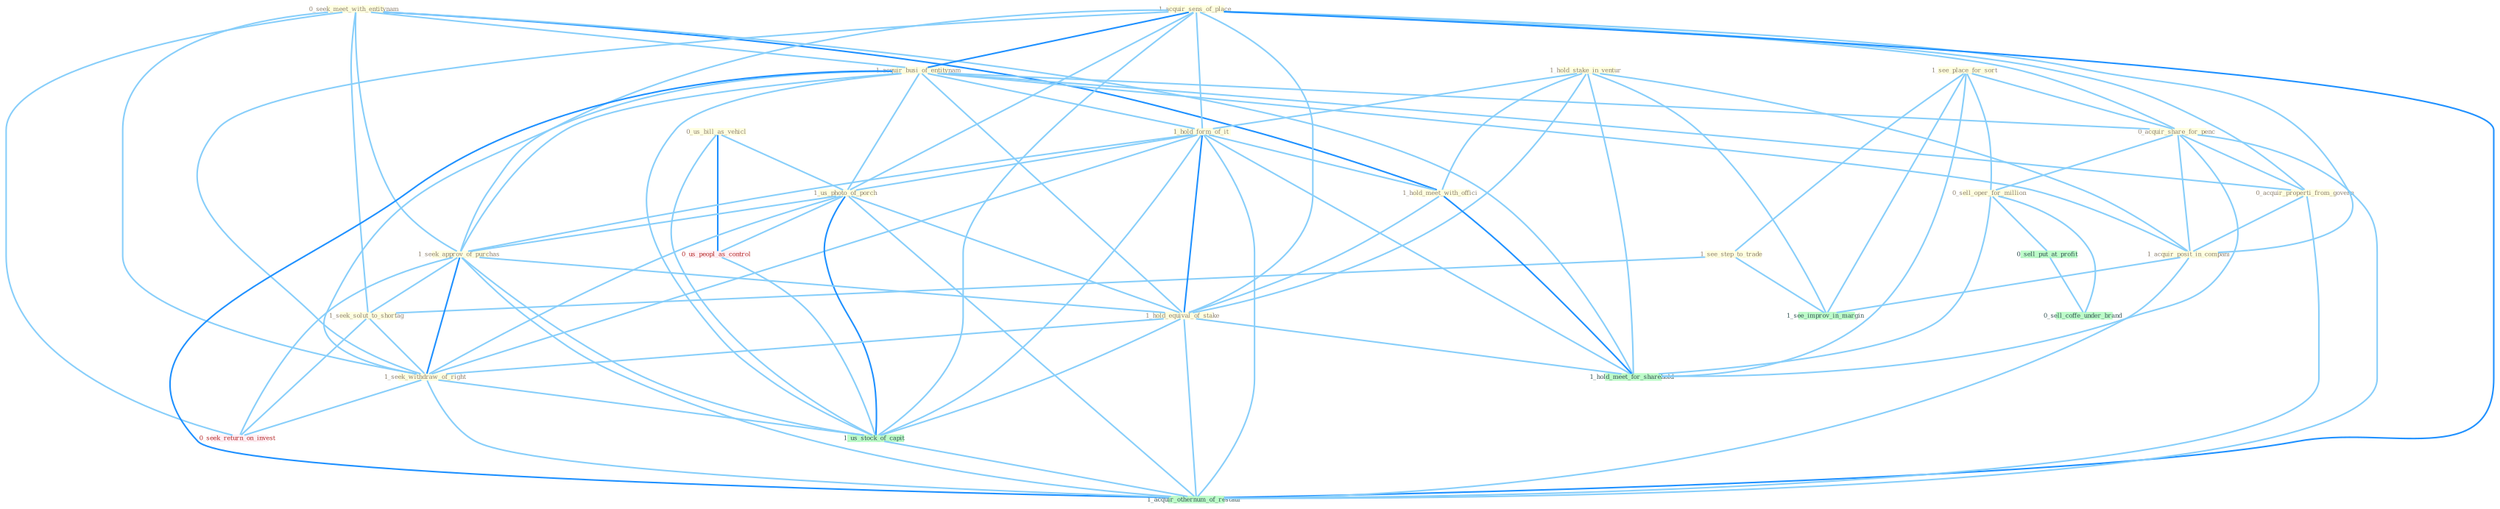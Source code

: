Graph G{ 
    node
    [shape=polygon,style=filled,width=.5,height=.06,color="#BDFCC9",fixedsize=true,fontsize=4,
    fontcolor="#2f4f4f"];
    {node
    [color="#ffffe0", fontcolor="#8b7d6b"] "0_seek_meet_with_entitynam " "1_acquir_sens_of_place " "0_us_bill_as_vehicl " "1_acquir_busi_of_entitynam " "1_hold_stake_in_ventur " "1_see_place_for_sort " "1_see_step_to_trade " "1_hold_form_of_it " "1_us_photo_of_porch " "0_acquir_share_for_penc " "1_hold_meet_with_offici " "0_sell_oper_for_million " "1_seek_approv_of_purchas " "0_acquir_properti_from_govern " "1_acquir_posit_in_compani " "1_hold_equival_of_stake " "1_seek_solut_to_shortag " "1_seek_withdraw_of_right "}
{node [color="#fff0f5", fontcolor="#b22222"] "0_us_peopl_as_control " "0_seek_return_on_invest "}
edge [color="#B0E2FF"];

	"0_seek_meet_with_entitynam " -- "1_acquir_busi_of_entitynam " [w="1", color="#87cefa" ];
	"0_seek_meet_with_entitynam " -- "1_hold_meet_with_offici " [w="2", color="#1e90ff" , len=0.8];
	"0_seek_meet_with_entitynam " -- "1_seek_approv_of_purchas " [w="1", color="#87cefa" ];
	"0_seek_meet_with_entitynam " -- "1_seek_solut_to_shortag " [w="1", color="#87cefa" ];
	"0_seek_meet_with_entitynam " -- "1_seek_withdraw_of_right " [w="1", color="#87cefa" ];
	"0_seek_meet_with_entitynam " -- "0_seek_return_on_invest " [w="1", color="#87cefa" ];
	"0_seek_meet_with_entitynam " -- "1_hold_meet_for_sharehold " [w="1", color="#87cefa" ];
	"1_acquir_sens_of_place " -- "1_acquir_busi_of_entitynam " [w="2", color="#1e90ff" , len=0.8];
	"1_acquir_sens_of_place " -- "1_hold_form_of_it " [w="1", color="#87cefa" ];
	"1_acquir_sens_of_place " -- "1_us_photo_of_porch " [w="1", color="#87cefa" ];
	"1_acquir_sens_of_place " -- "0_acquir_share_for_penc " [w="1", color="#87cefa" ];
	"1_acquir_sens_of_place " -- "1_seek_approv_of_purchas " [w="1", color="#87cefa" ];
	"1_acquir_sens_of_place " -- "0_acquir_properti_from_govern " [w="1", color="#87cefa" ];
	"1_acquir_sens_of_place " -- "1_acquir_posit_in_compani " [w="1", color="#87cefa" ];
	"1_acquir_sens_of_place " -- "1_hold_equival_of_stake " [w="1", color="#87cefa" ];
	"1_acquir_sens_of_place " -- "1_seek_withdraw_of_right " [w="1", color="#87cefa" ];
	"1_acquir_sens_of_place " -- "1_us_stock_of_capit " [w="1", color="#87cefa" ];
	"1_acquir_sens_of_place " -- "1_acquir_othernum_of_restaur " [w="2", color="#1e90ff" , len=0.8];
	"0_us_bill_as_vehicl " -- "1_us_photo_of_porch " [w="1", color="#87cefa" ];
	"0_us_bill_as_vehicl " -- "0_us_peopl_as_control " [w="2", color="#1e90ff" , len=0.8];
	"0_us_bill_as_vehicl " -- "1_us_stock_of_capit " [w="1", color="#87cefa" ];
	"1_acquir_busi_of_entitynam " -- "1_hold_form_of_it " [w="1", color="#87cefa" ];
	"1_acquir_busi_of_entitynam " -- "1_us_photo_of_porch " [w="1", color="#87cefa" ];
	"1_acquir_busi_of_entitynam " -- "0_acquir_share_for_penc " [w="1", color="#87cefa" ];
	"1_acquir_busi_of_entitynam " -- "1_seek_approv_of_purchas " [w="1", color="#87cefa" ];
	"1_acquir_busi_of_entitynam " -- "0_acquir_properti_from_govern " [w="1", color="#87cefa" ];
	"1_acquir_busi_of_entitynam " -- "1_acquir_posit_in_compani " [w="1", color="#87cefa" ];
	"1_acquir_busi_of_entitynam " -- "1_hold_equival_of_stake " [w="1", color="#87cefa" ];
	"1_acquir_busi_of_entitynam " -- "1_seek_withdraw_of_right " [w="1", color="#87cefa" ];
	"1_acquir_busi_of_entitynam " -- "1_us_stock_of_capit " [w="1", color="#87cefa" ];
	"1_acquir_busi_of_entitynam " -- "1_acquir_othernum_of_restaur " [w="2", color="#1e90ff" , len=0.8];
	"1_hold_stake_in_ventur " -- "1_hold_form_of_it " [w="1", color="#87cefa" ];
	"1_hold_stake_in_ventur " -- "1_hold_meet_with_offici " [w="1", color="#87cefa" ];
	"1_hold_stake_in_ventur " -- "1_acquir_posit_in_compani " [w="1", color="#87cefa" ];
	"1_hold_stake_in_ventur " -- "1_hold_equival_of_stake " [w="1", color="#87cefa" ];
	"1_hold_stake_in_ventur " -- "1_see_improv_in_margin " [w="1", color="#87cefa" ];
	"1_hold_stake_in_ventur " -- "1_hold_meet_for_sharehold " [w="1", color="#87cefa" ];
	"1_see_place_for_sort " -- "1_see_step_to_trade " [w="1", color="#87cefa" ];
	"1_see_place_for_sort " -- "0_acquir_share_for_penc " [w="1", color="#87cefa" ];
	"1_see_place_for_sort " -- "0_sell_oper_for_million " [w="1", color="#87cefa" ];
	"1_see_place_for_sort " -- "1_see_improv_in_margin " [w="1", color="#87cefa" ];
	"1_see_place_for_sort " -- "1_hold_meet_for_sharehold " [w="1", color="#87cefa" ];
	"1_see_step_to_trade " -- "1_seek_solut_to_shortag " [w="1", color="#87cefa" ];
	"1_see_step_to_trade " -- "1_see_improv_in_margin " [w="1", color="#87cefa" ];
	"1_hold_form_of_it " -- "1_us_photo_of_porch " [w="1", color="#87cefa" ];
	"1_hold_form_of_it " -- "1_hold_meet_with_offici " [w="1", color="#87cefa" ];
	"1_hold_form_of_it " -- "1_seek_approv_of_purchas " [w="1", color="#87cefa" ];
	"1_hold_form_of_it " -- "1_hold_equival_of_stake " [w="2", color="#1e90ff" , len=0.8];
	"1_hold_form_of_it " -- "1_seek_withdraw_of_right " [w="1", color="#87cefa" ];
	"1_hold_form_of_it " -- "1_us_stock_of_capit " [w="1", color="#87cefa" ];
	"1_hold_form_of_it " -- "1_hold_meet_for_sharehold " [w="1", color="#87cefa" ];
	"1_hold_form_of_it " -- "1_acquir_othernum_of_restaur " [w="1", color="#87cefa" ];
	"1_us_photo_of_porch " -- "1_seek_approv_of_purchas " [w="1", color="#87cefa" ];
	"1_us_photo_of_porch " -- "1_hold_equival_of_stake " [w="1", color="#87cefa" ];
	"1_us_photo_of_porch " -- "1_seek_withdraw_of_right " [w="1", color="#87cefa" ];
	"1_us_photo_of_porch " -- "0_us_peopl_as_control " [w="1", color="#87cefa" ];
	"1_us_photo_of_porch " -- "1_us_stock_of_capit " [w="2", color="#1e90ff" , len=0.8];
	"1_us_photo_of_porch " -- "1_acquir_othernum_of_restaur " [w="1", color="#87cefa" ];
	"0_acquir_share_for_penc " -- "0_sell_oper_for_million " [w="1", color="#87cefa" ];
	"0_acquir_share_for_penc " -- "0_acquir_properti_from_govern " [w="1", color="#87cefa" ];
	"0_acquir_share_for_penc " -- "1_acquir_posit_in_compani " [w="1", color="#87cefa" ];
	"0_acquir_share_for_penc " -- "1_hold_meet_for_sharehold " [w="1", color="#87cefa" ];
	"0_acquir_share_for_penc " -- "1_acquir_othernum_of_restaur " [w="1", color="#87cefa" ];
	"1_hold_meet_with_offici " -- "1_hold_equival_of_stake " [w="1", color="#87cefa" ];
	"1_hold_meet_with_offici " -- "1_hold_meet_for_sharehold " [w="2", color="#1e90ff" , len=0.8];
	"0_sell_oper_for_million " -- "0_sell_put_at_profit " [w="1", color="#87cefa" ];
	"0_sell_oper_for_million " -- "0_sell_coffe_under_brand " [w="1", color="#87cefa" ];
	"0_sell_oper_for_million " -- "1_hold_meet_for_sharehold " [w="1", color="#87cefa" ];
	"1_seek_approv_of_purchas " -- "1_hold_equival_of_stake " [w="1", color="#87cefa" ];
	"1_seek_approv_of_purchas " -- "1_seek_solut_to_shortag " [w="1", color="#87cefa" ];
	"1_seek_approv_of_purchas " -- "1_seek_withdraw_of_right " [w="2", color="#1e90ff" , len=0.8];
	"1_seek_approv_of_purchas " -- "0_seek_return_on_invest " [w="1", color="#87cefa" ];
	"1_seek_approv_of_purchas " -- "1_us_stock_of_capit " [w="1", color="#87cefa" ];
	"1_seek_approv_of_purchas " -- "1_acquir_othernum_of_restaur " [w="1", color="#87cefa" ];
	"0_acquir_properti_from_govern " -- "1_acquir_posit_in_compani " [w="1", color="#87cefa" ];
	"0_acquir_properti_from_govern " -- "1_acquir_othernum_of_restaur " [w="1", color="#87cefa" ];
	"1_acquir_posit_in_compani " -- "1_see_improv_in_margin " [w="1", color="#87cefa" ];
	"1_acquir_posit_in_compani " -- "1_acquir_othernum_of_restaur " [w="1", color="#87cefa" ];
	"1_hold_equival_of_stake " -- "1_seek_withdraw_of_right " [w="1", color="#87cefa" ];
	"1_hold_equival_of_stake " -- "1_us_stock_of_capit " [w="1", color="#87cefa" ];
	"1_hold_equival_of_stake " -- "1_hold_meet_for_sharehold " [w="1", color="#87cefa" ];
	"1_hold_equival_of_stake " -- "1_acquir_othernum_of_restaur " [w="1", color="#87cefa" ];
	"1_seek_solut_to_shortag " -- "1_seek_withdraw_of_right " [w="1", color="#87cefa" ];
	"1_seek_solut_to_shortag " -- "0_seek_return_on_invest " [w="1", color="#87cefa" ];
	"1_seek_withdraw_of_right " -- "0_seek_return_on_invest " [w="1", color="#87cefa" ];
	"1_seek_withdraw_of_right " -- "1_us_stock_of_capit " [w="1", color="#87cefa" ];
	"1_seek_withdraw_of_right " -- "1_acquir_othernum_of_restaur " [w="1", color="#87cefa" ];
	"0_us_peopl_as_control " -- "1_us_stock_of_capit " [w="1", color="#87cefa" ];
	"0_sell_put_at_profit " -- "0_sell_coffe_under_brand " [w="1", color="#87cefa" ];
	"1_us_stock_of_capit " -- "1_acquir_othernum_of_restaur " [w="1", color="#87cefa" ];
}
